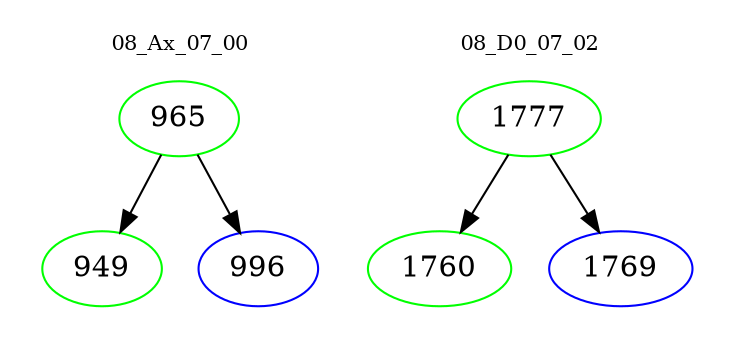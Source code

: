 digraph{
subgraph cluster_0 {
color = white
label = "08_Ax_07_00";
fontsize=10;
T0_965 [label="965", color="green"]
T0_965 -> T0_949 [color="black"]
T0_949 [label="949", color="green"]
T0_965 -> T0_996 [color="black"]
T0_996 [label="996", color="blue"]
}
subgraph cluster_1 {
color = white
label = "08_D0_07_02";
fontsize=10;
T1_1777 [label="1777", color="green"]
T1_1777 -> T1_1760 [color="black"]
T1_1760 [label="1760", color="green"]
T1_1777 -> T1_1769 [color="black"]
T1_1769 [label="1769", color="blue"]
}
}
